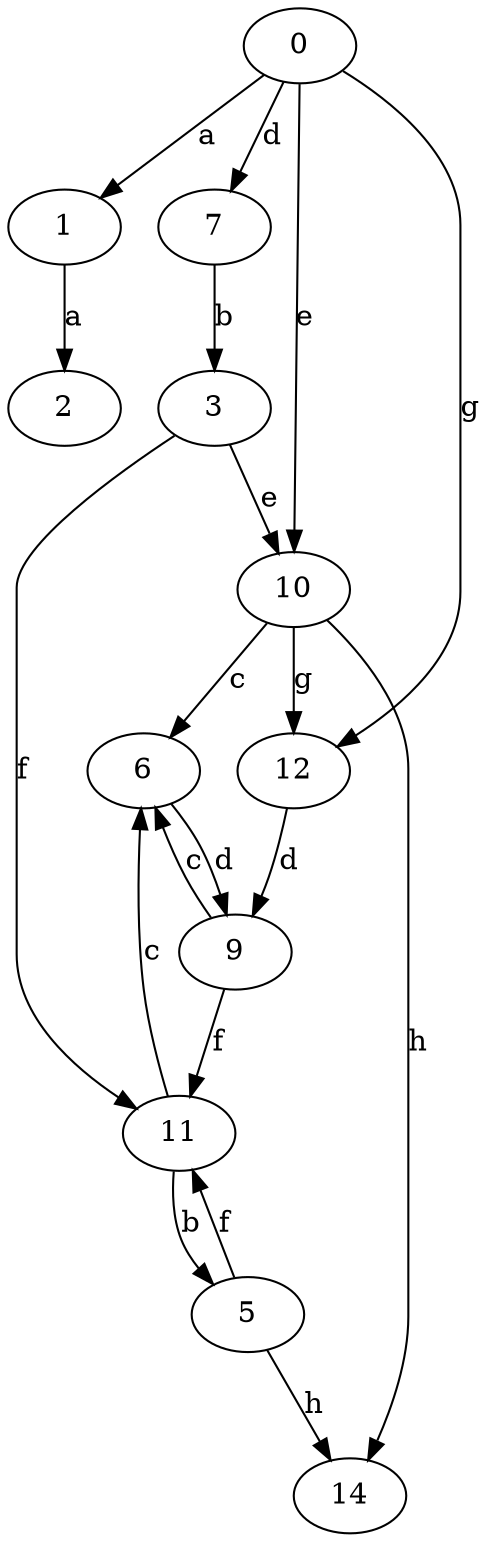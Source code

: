 strict digraph  {
1;
2;
0;
3;
5;
6;
7;
9;
10;
11;
12;
14;
1 -> 2  [label=a];
0 -> 1  [label=a];
0 -> 7  [label=d];
0 -> 10  [label=e];
0 -> 12  [label=g];
3 -> 10  [label=e];
3 -> 11  [label=f];
5 -> 11  [label=f];
5 -> 14  [label=h];
6 -> 9  [label=d];
7 -> 3  [label=b];
9 -> 6  [label=c];
9 -> 11  [label=f];
10 -> 6  [label=c];
10 -> 12  [label=g];
10 -> 14  [label=h];
11 -> 5  [label=b];
11 -> 6  [label=c];
12 -> 9  [label=d];
}
